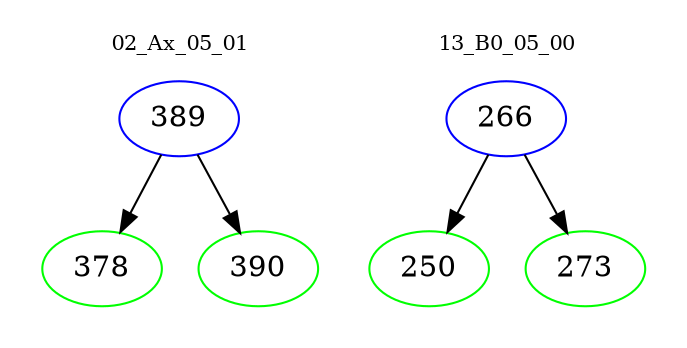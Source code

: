digraph{
subgraph cluster_0 {
color = white
label = "02_Ax_05_01";
fontsize=10;
T0_389 [label="389", color="blue"]
T0_389 -> T0_378 [color="black"]
T0_378 [label="378", color="green"]
T0_389 -> T0_390 [color="black"]
T0_390 [label="390", color="green"]
}
subgraph cluster_1 {
color = white
label = "13_B0_05_00";
fontsize=10;
T1_266 [label="266", color="blue"]
T1_266 -> T1_250 [color="black"]
T1_250 [label="250", color="green"]
T1_266 -> T1_273 [color="black"]
T1_273 [label="273", color="green"]
}
}
